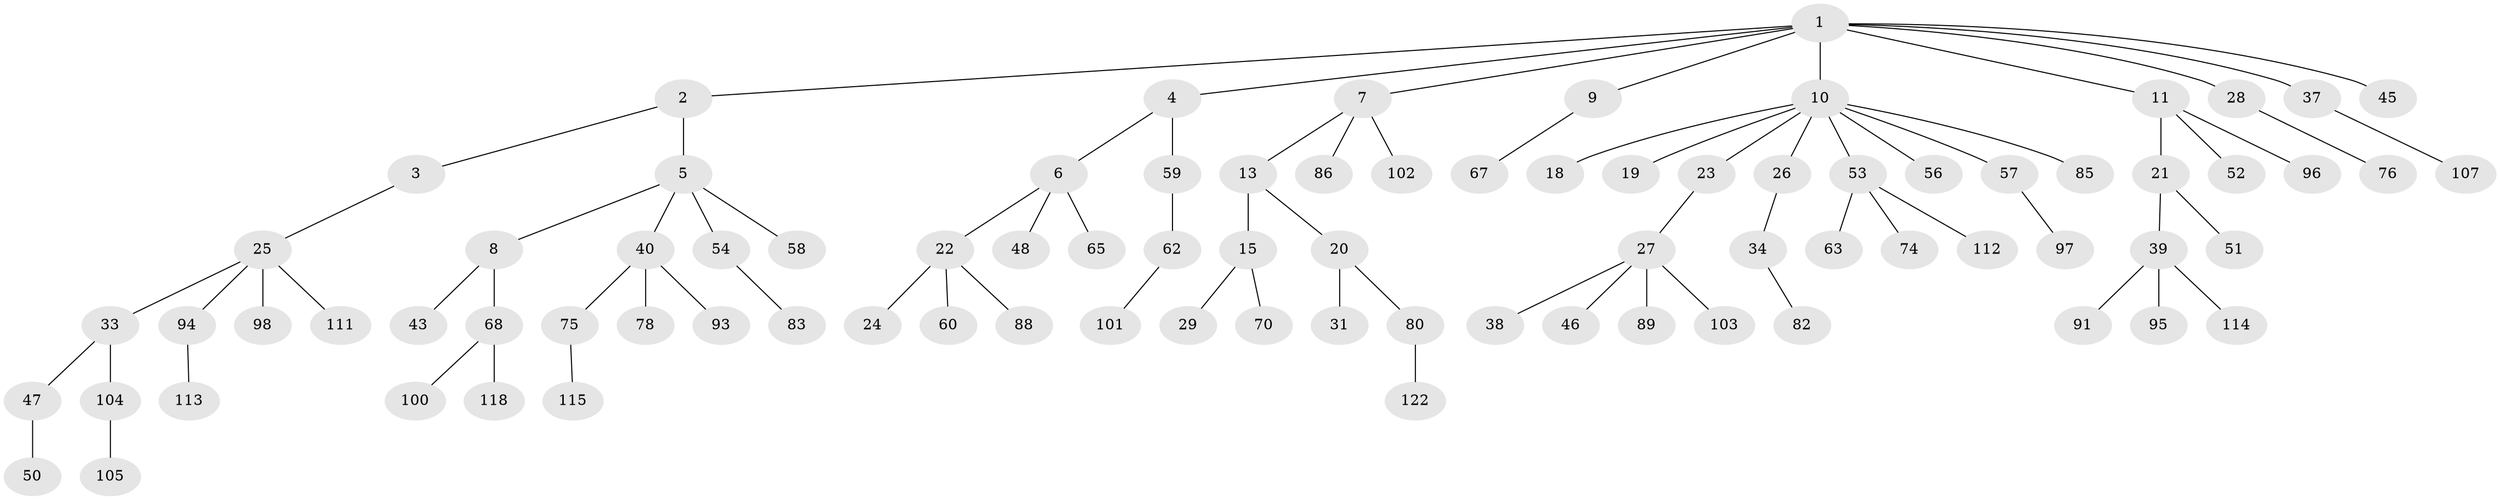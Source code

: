 // Generated by graph-tools (version 1.1) at 2025/52/02/27/25 19:52:10]
// undirected, 85 vertices, 84 edges
graph export_dot {
graph [start="1"]
  node [color=gray90,style=filled];
  1 [super="+61"];
  2 [super="+120"];
  3 [super="+71"];
  4 [super="+30"];
  5 [super="+32"];
  6 [super="+12"];
  7 [super="+90"];
  8 [super="+42"];
  9 [super="+14"];
  10 [super="+16"];
  11 [super="+17"];
  13 [super="+35"];
  15 [super="+55"];
  18;
  19 [super="+73"];
  20;
  21 [super="+49"];
  22 [super="+64"];
  23;
  24;
  25 [super="+44"];
  26 [super="+119"];
  27 [super="+41"];
  28;
  29;
  31 [super="+66"];
  33 [super="+36"];
  34 [super="+81"];
  37 [super="+79"];
  38 [super="+92"];
  39 [super="+69"];
  40;
  43;
  45;
  46;
  47 [super="+108"];
  48;
  50;
  51;
  52;
  53 [super="+87"];
  54 [super="+72"];
  56;
  57 [super="+84"];
  58;
  59 [super="+99"];
  60;
  62;
  63;
  65;
  67;
  68;
  70 [super="+116"];
  74 [super="+117"];
  75 [super="+77"];
  76 [super="+109"];
  78;
  80 [super="+106"];
  82;
  83;
  85;
  86;
  88;
  89;
  91;
  93;
  94;
  95;
  96;
  97;
  98;
  100;
  101;
  102 [super="+110"];
  103;
  104;
  105;
  107 [super="+121"];
  111;
  112;
  113;
  114;
  115;
  118;
  122;
  1 -- 2;
  1 -- 4;
  1 -- 7;
  1 -- 9;
  1 -- 10;
  1 -- 11;
  1 -- 28;
  1 -- 37;
  1 -- 45;
  2 -- 3;
  2 -- 5;
  3 -- 25;
  4 -- 6;
  4 -- 59;
  5 -- 8;
  5 -- 54;
  5 -- 58;
  5 -- 40;
  6 -- 22;
  6 -- 48;
  6 -- 65;
  7 -- 13;
  7 -- 86;
  7 -- 102;
  8 -- 68;
  8 -- 43;
  9 -- 67;
  10 -- 18;
  10 -- 56;
  10 -- 19;
  10 -- 26;
  10 -- 53;
  10 -- 85;
  10 -- 23;
  10 -- 57;
  11 -- 96;
  11 -- 52;
  11 -- 21;
  13 -- 15;
  13 -- 20;
  15 -- 29;
  15 -- 70;
  20 -- 31;
  20 -- 80;
  21 -- 39;
  21 -- 51;
  22 -- 24;
  22 -- 60;
  22 -- 88;
  23 -- 27;
  25 -- 33;
  25 -- 98;
  25 -- 94;
  25 -- 111;
  26 -- 34;
  27 -- 38;
  27 -- 89;
  27 -- 46;
  27 -- 103;
  28 -- 76;
  33 -- 47;
  33 -- 104;
  34 -- 82;
  37 -- 107;
  39 -- 95;
  39 -- 114;
  39 -- 91;
  40 -- 75;
  40 -- 78;
  40 -- 93;
  47 -- 50;
  53 -- 63;
  53 -- 74;
  53 -- 112;
  54 -- 83;
  57 -- 97;
  59 -- 62;
  62 -- 101;
  68 -- 100;
  68 -- 118;
  75 -- 115;
  80 -- 122;
  94 -- 113;
  104 -- 105;
}
